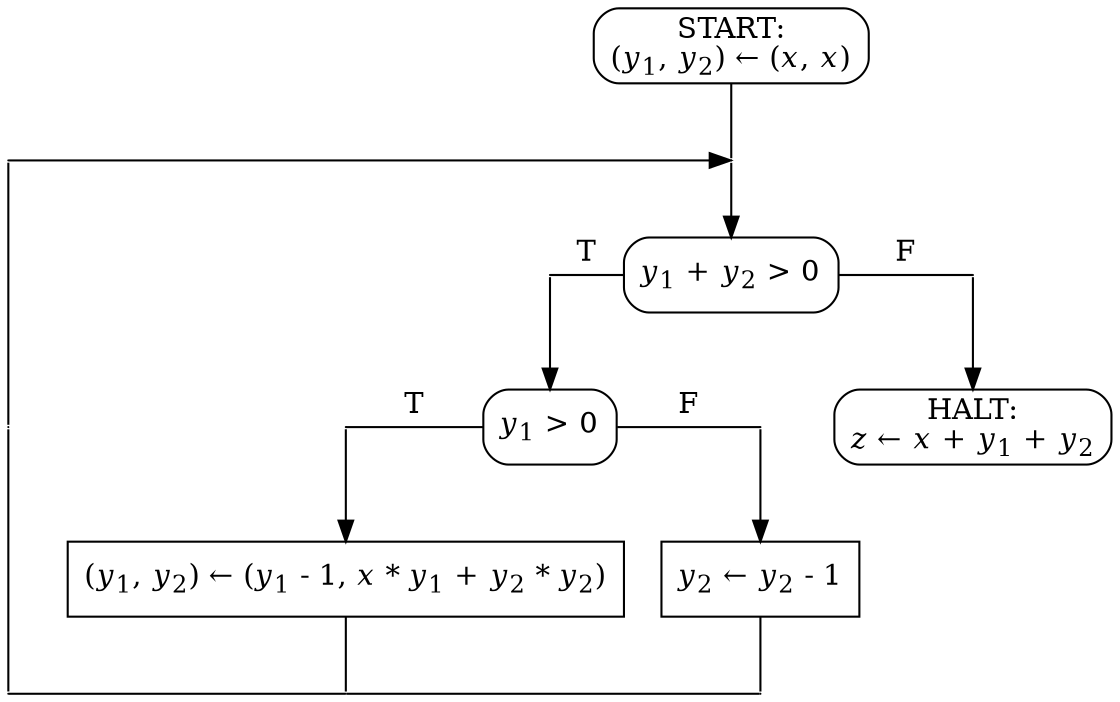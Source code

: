 digraph G{
/* nodes by levels */
node[shape=rectangle];
START[style=rounded, label=<START:<br/>(<i>y</i><sub>1</sub>, <i>y</i><sub>2</sub>) &larr; (<i>x</i>, <i>x</i>)>];
TEST1[style=rounded, label=<<i>y</i><sub>1</sub> + <i>y</i><sub>2</sub> &gt; 0>];
TEST2[style=rounded, label=<<i>y</i><sub>1</sub> &gt; 0>];
ASSIGN1[label=<<i>y</i><sub>2</sub> &larr; <i>y</i><sub>2</sub> - 1>];
ASSIGN2[label=<(<i>y</i><sub>1</sub>, <i>y</i><sub>2</sub>) &larr; (<i>y</i><sub>1</sub> - 1, <i>x</i> * <i>y</i><sub>1</sub> + <i>y</i><sub>2</sub> * <i>y</i><sub>2</sub>)>];
HALT[style=rounded, label=<HALT:<br/><i>z</i> &larr; <i>x</i> + <i>y</i><sub>1</sub> + <i>y</i><sub>2</sub>>];

/* edges */
node [shape=point, width=0];
START -> p2 [weight=8, arrowhead=none]; p2 -> TEST1 [weight=8];
{rank = same; p1 -> p2; }
p1 -> p10 [weight=8, arrowhead=none];
{rank = same; p3 -> TEST1 [label="T", arrowhead=none]; TEST1 -> p4 [label="F", arrowhead=none]; }
p3 -> TEST2 [weight=8];
p4 -> HALT [weight=8];

p10 -> p5 [weight=8, style="invis"];
p5 -> TEST2 [label="T", arrowhead=none];
TEST2 -> p6 [label="F", arrowhead=none];
p6 -> HALT [weight=8, style="invis"];
{rank = same; p10; p5; TEST2; p6; HALT; }
p5 -> ASSIGN2 [weight=12];
p6 -> ASSIGN1 [weight=8];
p10 -> p7 [weight=10, arrowhead=none];
{rank=same; ASSIGN2; ASSIGN1; }
ASSIGN2 -> p8 [weight=8, arrowhead=none];
ASSIGN1 -> p9 [weight=8, arrowhead=none];
{ rank=same; p7 -> p8 [arrowhead=none]; p8 -> p9 [arrowhead=none]; }
}
